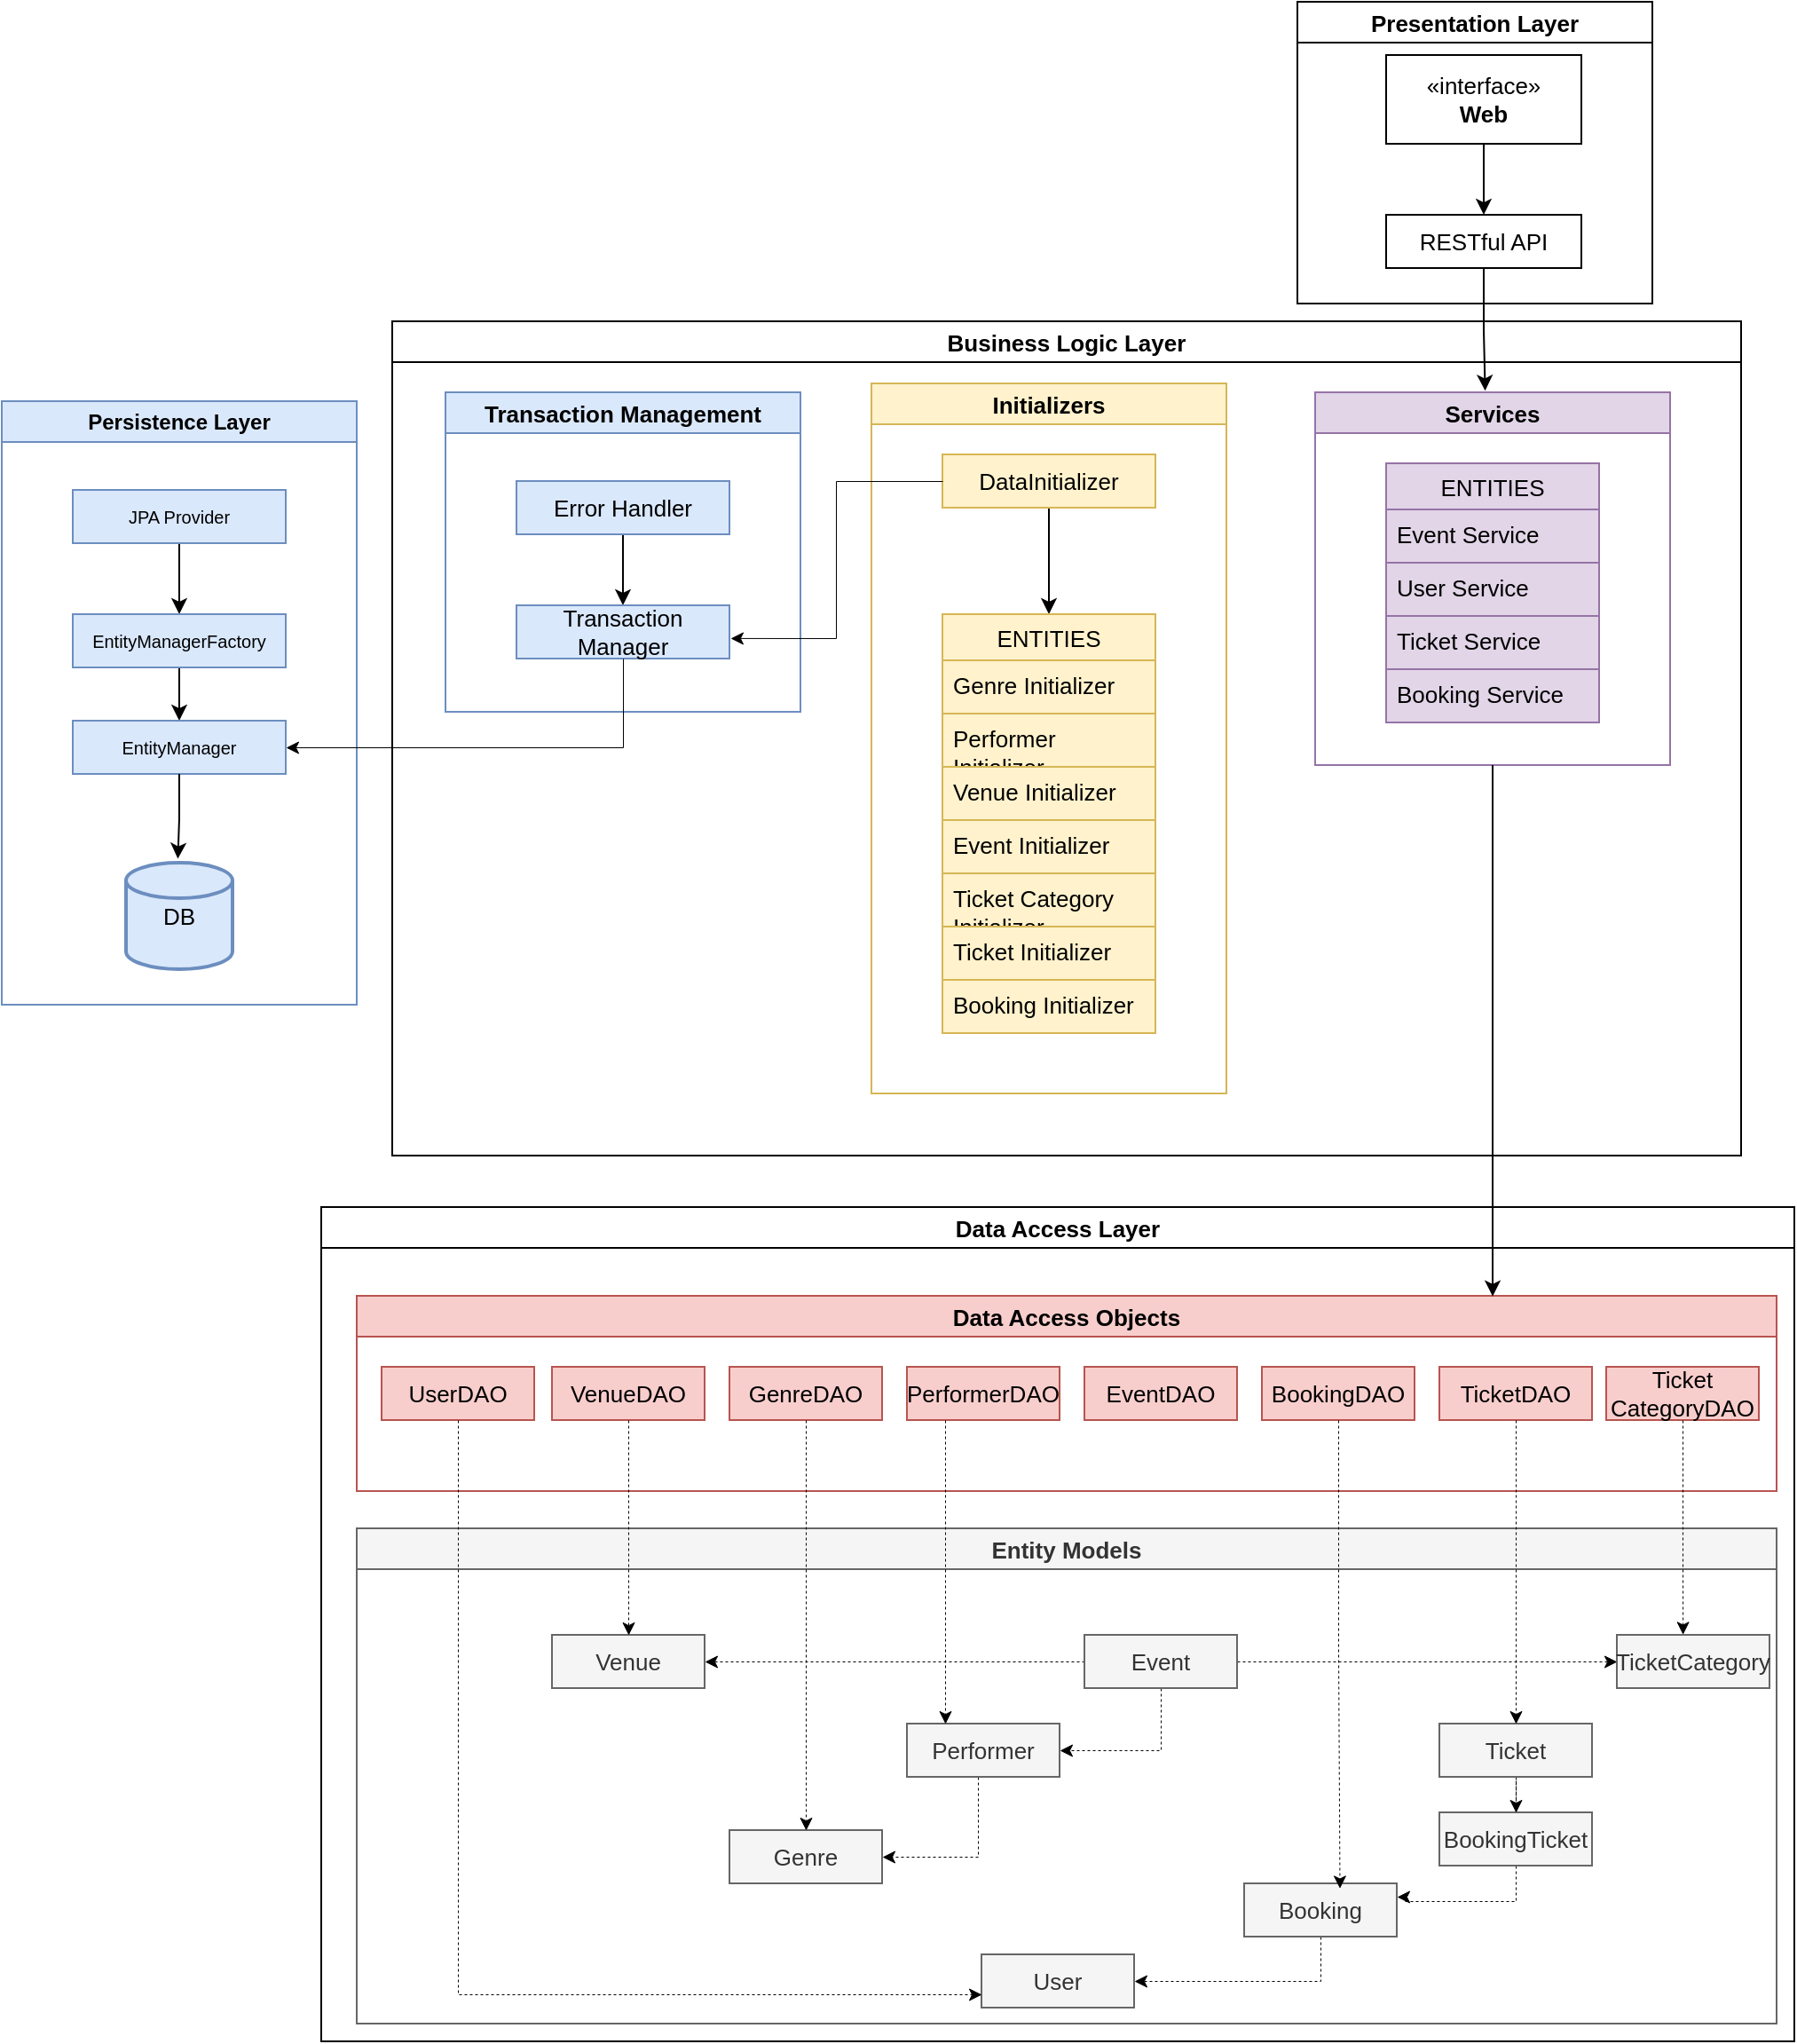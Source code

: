 <mxfile version="24.8.6">
  <diagram name="Page-1" id="KWjliaDX2a0zW5vGGWmH">
    <mxGraphModel dx="1884" dy="938" grid="1" gridSize="10" guides="1" tooltips="1" connect="1" arrows="1" fold="1" page="1" pageScale="1" pageWidth="827" pageHeight="1169" math="0" shadow="0">
      <root>
        <mxCell id="0" />
        <mxCell id="1" parent="0" />
        <mxCell id="pRn54FA1rMRt-XrX93A3-1" value="Presentation Layer" style="swimlane;whiteSpace=wrap;html=1;fontSize=13;" parent="1" vertex="1">
          <mxGeometry x="740" y="20" width="200" height="170" as="geometry" />
        </mxCell>
        <mxCell id="pRn54FA1rMRt-XrX93A3-4" style="edgeStyle=orthogonalEdgeStyle;rounded=0;orthogonalLoop=1;jettySize=auto;html=1;entryX=0.5;entryY=0;entryDx=0;entryDy=0;fontSize=13;" parent="pRn54FA1rMRt-XrX93A3-1" source="pRn54FA1rMRt-XrX93A3-2" target="pRn54FA1rMRt-XrX93A3-3" edge="1">
          <mxGeometry relative="1" as="geometry" />
        </mxCell>
        <mxCell id="pRn54FA1rMRt-XrX93A3-2" value="&lt;font style=&quot;font-size: 13px;&quot;&gt;«interface»&lt;br style=&quot;font-size: 13px;&quot;&gt;&lt;/font&gt;&lt;b style=&quot;font-size: 13px;&quot;&gt;&lt;font style=&quot;font-size: 13px;&quot;&gt;Web&lt;/font&gt;&lt;/b&gt;" style="html=1;whiteSpace=wrap;fontSize=13;" parent="pRn54FA1rMRt-XrX93A3-1" vertex="1">
          <mxGeometry x="50" y="30" width="110" height="50" as="geometry" />
        </mxCell>
        <mxCell id="pRn54FA1rMRt-XrX93A3-3" value="&lt;font style=&quot;font-size: 13px;&quot;&gt;RESTful API&lt;/font&gt;" style="rounded=0;whiteSpace=wrap;html=1;fontSize=13;" parent="pRn54FA1rMRt-XrX93A3-1" vertex="1">
          <mxGeometry x="50" y="120" width="110" height="30" as="geometry" />
        </mxCell>
        <mxCell id="pRn54FA1rMRt-XrX93A3-5" value="Persistence Layer" style="swimlane;whiteSpace=wrap;html=1;fillColor=#dae8fc;strokeColor=#6c8ebf;" parent="1" vertex="1">
          <mxGeometry x="10" y="245" width="200" height="340" as="geometry" />
        </mxCell>
        <mxCell id="pRn54FA1rMRt-XrX93A3-8" value="" style="edgeStyle=orthogonalEdgeStyle;rounded=0;orthogonalLoop=1;jettySize=auto;html=1;fontSize=13;" parent="pRn54FA1rMRt-XrX93A3-5" source="pRn54FA1rMRt-XrX93A3-6" target="pRn54FA1rMRt-XrX93A3-7" edge="1">
          <mxGeometry relative="1" as="geometry" />
        </mxCell>
        <mxCell id="pRn54FA1rMRt-XrX93A3-6" value="&lt;font size=&quot;1&quot;&gt;JPA Provider&lt;/font&gt;" style="rounded=0;whiteSpace=wrap;html=1;fillColor=#dae8fc;strokeColor=#6c8ebf;" parent="pRn54FA1rMRt-XrX93A3-5" vertex="1">
          <mxGeometry x="40" y="50" width="120" height="30" as="geometry" />
        </mxCell>
        <mxCell id="pRn54FA1rMRt-XrX93A3-10" value="" style="edgeStyle=orthogonalEdgeStyle;rounded=0;orthogonalLoop=1;jettySize=auto;html=1;fontSize=13;" parent="pRn54FA1rMRt-XrX93A3-5" source="pRn54FA1rMRt-XrX93A3-7" target="pRn54FA1rMRt-XrX93A3-9" edge="1">
          <mxGeometry relative="1" as="geometry" />
        </mxCell>
        <mxCell id="pRn54FA1rMRt-XrX93A3-7" value="&lt;font size=&quot;1&quot;&gt;EntityManagerFactory&lt;/font&gt;" style="rounded=0;whiteSpace=wrap;html=1;fillColor=#dae8fc;strokeColor=#6c8ebf;" parent="pRn54FA1rMRt-XrX93A3-5" vertex="1">
          <mxGeometry x="40" y="120" width="120" height="30" as="geometry" />
        </mxCell>
        <mxCell id="pRn54FA1rMRt-XrX93A3-9" value="&lt;font size=&quot;1&quot;&gt;EntityManager&lt;/font&gt;" style="rounded=0;whiteSpace=wrap;html=1;fillColor=#dae8fc;strokeColor=#6c8ebf;" parent="pRn54FA1rMRt-XrX93A3-5" vertex="1">
          <mxGeometry x="40" y="180" width="120" height="30" as="geometry" />
        </mxCell>
        <mxCell id="pRn54FA1rMRt-XrX93A3-11" value="DB" style="strokeWidth=2;html=1;shape=mxgraph.flowchart.database;whiteSpace=wrap;fillColor=#dae8fc;strokeColor=#6c8ebf;fontSize=13;" parent="pRn54FA1rMRt-XrX93A3-5" vertex="1">
          <mxGeometry x="70" y="260" width="60" height="60" as="geometry" />
        </mxCell>
        <mxCell id="pRn54FA1rMRt-XrX93A3-12" style="edgeStyle=orthogonalEdgeStyle;rounded=0;orthogonalLoop=1;jettySize=auto;html=1;entryX=0.487;entryY=-0.037;entryDx=0;entryDy=0;entryPerimeter=0;fontSize=13;" parent="pRn54FA1rMRt-XrX93A3-5" source="pRn54FA1rMRt-XrX93A3-9" target="pRn54FA1rMRt-XrX93A3-11" edge="1">
          <mxGeometry relative="1" as="geometry" />
        </mxCell>
        <mxCell id="1LBBDcHjwE87D0FYHHia-13" value="Business Logic Layer" style="swimlane;whiteSpace=wrap;html=1;fontSize=13;" parent="1" vertex="1">
          <mxGeometry x="230" y="200" width="760" height="470" as="geometry" />
        </mxCell>
        <mxCell id="1LBBDcHjwE87D0FYHHia-2" value="Services" style="swimlane;whiteSpace=wrap;html=1;fillColor=#e1d5e7;strokeColor=#9673a6;fontSize=13;" parent="1LBBDcHjwE87D0FYHHia-13" vertex="1">
          <mxGeometry x="520" y="40" width="200" height="210" as="geometry" />
        </mxCell>
        <mxCell id="1LBBDcHjwE87D0FYHHia-5" value="ENTITIES" style="swimlane;fontStyle=0;childLayout=stackLayout;horizontal=1;startSize=26;horizontalStack=0;resizeParent=1;resizeParentMax=0;resizeLast=0;collapsible=1;marginBottom=0;align=center;fontSize=13;fillColor=#e1d5e7;strokeColor=#9673a6;" parent="1LBBDcHjwE87D0FYHHia-2" vertex="1">
          <mxGeometry x="40" y="40" width="120" height="146" as="geometry">
            <mxRectangle x="20" y="80" width="60" height="30" as="alternateBounds" />
          </mxGeometry>
        </mxCell>
        <mxCell id="1LBBDcHjwE87D0FYHHia-9" value="Event Service" style="text;strokeColor=#9673a6;fillColor=#e1d5e7;spacingLeft=4;spacingRight=4;overflow=hidden;rotatable=0;points=[[0,0.5],[1,0.5]];portConstraint=eastwest;fontSize=13;whiteSpace=wrap;html=1;" parent="1LBBDcHjwE87D0FYHHia-5" vertex="1">
          <mxGeometry y="26" width="120" height="30" as="geometry" />
        </mxCell>
        <mxCell id="1LBBDcHjwE87D0FYHHia-10" value="User Service" style="text;strokeColor=#9673a6;fillColor=#e1d5e7;spacingLeft=4;spacingRight=4;overflow=hidden;rotatable=0;points=[[0,0.5],[1,0.5]];portConstraint=eastwest;fontSize=13;whiteSpace=wrap;html=1;" parent="1LBBDcHjwE87D0FYHHia-5" vertex="1">
          <mxGeometry y="56" width="120" height="30" as="geometry" />
        </mxCell>
        <mxCell id="1LBBDcHjwE87D0FYHHia-11" value="Ticket Service" style="text;strokeColor=#9673a6;fillColor=#e1d5e7;spacingLeft=4;spacingRight=4;overflow=hidden;rotatable=0;points=[[0,0.5],[1,0.5]];portConstraint=eastwest;fontSize=13;whiteSpace=wrap;html=1;" parent="1LBBDcHjwE87D0FYHHia-5" vertex="1">
          <mxGeometry y="86" width="120" height="30" as="geometry" />
        </mxCell>
        <mxCell id="1LBBDcHjwE87D0FYHHia-12" value="Booking Service" style="text;strokeColor=#9673a6;fillColor=#e1d5e7;spacingLeft=4;spacingRight=4;overflow=hidden;rotatable=0;points=[[0,0.5],[1,0.5]];portConstraint=eastwest;fontSize=13;whiteSpace=wrap;html=1;" parent="1LBBDcHjwE87D0FYHHia-5" vertex="1">
          <mxGeometry y="116" width="120" height="30" as="geometry" />
        </mxCell>
        <mxCell id="pRn54FA1rMRt-XrX93A3-24" value="Transaction Management" style="swimlane;whiteSpace=wrap;html=1;fillColor=#dae8fc;strokeColor=#6C8EBF;fontSize=13;" parent="1LBBDcHjwE87D0FYHHia-13" vertex="1">
          <mxGeometry x="30" y="40" width="200" height="180" as="geometry" />
        </mxCell>
        <mxCell id="pRn54FA1rMRt-XrX93A3-25" value="" style="edgeStyle=orthogonalEdgeStyle;rounded=0;orthogonalLoop=1;jettySize=auto;html=1;fontSize=13;" parent="pRn54FA1rMRt-XrX93A3-24" source="pRn54FA1rMRt-XrX93A3-26" target="pRn54FA1rMRt-XrX93A3-28" edge="1">
          <mxGeometry relative="1" as="geometry" />
        </mxCell>
        <mxCell id="pRn54FA1rMRt-XrX93A3-26" value="&lt;font style=&quot;font-size: 13px;&quot;&gt;Error Handler&lt;/font&gt;" style="rounded=0;whiteSpace=wrap;html=1;fillColor=#dae8fc;strokeColor=#6C8EBF;fontSize=13;" parent="pRn54FA1rMRt-XrX93A3-24" vertex="1">
          <mxGeometry x="40" y="50" width="120" height="30" as="geometry" />
        </mxCell>
        <mxCell id="pRn54FA1rMRt-XrX93A3-28" value="&lt;font style=&quot;font-size: 13px;&quot;&gt;Transaction Manager&lt;/font&gt;" style="rounded=0;whiteSpace=wrap;html=1;fillColor=#dae8fc;strokeColor=#6c8ebf;fontSize=13;" parent="pRn54FA1rMRt-XrX93A3-24" vertex="1">
          <mxGeometry x="40" y="120" width="120" height="30" as="geometry" />
        </mxCell>
        <mxCell id="pRn54FA1rMRt-XrX93A3-13" value="Initializers" style="swimlane;whiteSpace=wrap;html=1;fillColor=#fff2cc;strokeColor=#d6b656;fontSize=13;" parent="1LBBDcHjwE87D0FYHHia-13" vertex="1">
          <mxGeometry x="270" y="35" width="200" height="400" as="geometry" />
        </mxCell>
        <mxCell id="pRn54FA1rMRt-XrX93A3-23" style="edgeStyle=orthogonalEdgeStyle;rounded=0;orthogonalLoop=1;jettySize=auto;html=1;entryX=0.5;entryY=0;entryDx=0;entryDy=0;fontSize=13;" parent="pRn54FA1rMRt-XrX93A3-13" source="pRn54FA1rMRt-XrX93A3-14" target="pRn54FA1rMRt-XrX93A3-15" edge="1">
          <mxGeometry relative="1" as="geometry" />
        </mxCell>
        <mxCell id="pRn54FA1rMRt-XrX93A3-14" value="&lt;font style=&quot;font-size: 13px;&quot;&gt;DataInitializer&lt;/font&gt;" style="rounded=0;whiteSpace=wrap;html=1;fillColor=#fff2cc;strokeColor=#d6b656;fontSize=13;" parent="pRn54FA1rMRt-XrX93A3-13" vertex="1">
          <mxGeometry x="40" y="40" width="120" height="30" as="geometry" />
        </mxCell>
        <mxCell id="pRn54FA1rMRt-XrX93A3-15" value="ENTITIES" style="swimlane;fontStyle=0;childLayout=stackLayout;horizontal=1;startSize=26;horizontalStack=0;resizeParent=1;resizeParentMax=0;resizeLast=0;collapsible=1;marginBottom=0;align=center;fontSize=13;fillColor=#fff2cc;strokeColor=#d6b656;" parent="pRn54FA1rMRt-XrX93A3-13" vertex="1">
          <mxGeometry x="40" y="130" width="120" height="236" as="geometry">
            <mxRectangle x="20" y="80" width="60" height="30" as="alternateBounds" />
          </mxGeometry>
        </mxCell>
        <mxCell id="pRn54FA1rMRt-XrX93A3-16" value="Genre Initializer" style="text;strokeColor=#d6b656;fillColor=#fff2cc;spacingLeft=4;spacingRight=4;overflow=hidden;rotatable=0;points=[[0,0.5],[1,0.5]];portConstraint=eastwest;fontSize=13;whiteSpace=wrap;html=1;" parent="pRn54FA1rMRt-XrX93A3-15" vertex="1">
          <mxGeometry y="26" width="120" height="30" as="geometry" />
        </mxCell>
        <mxCell id="pRn54FA1rMRt-XrX93A3-17" value="Performer Initializer" style="text;strokeColor=#d6b656;fillColor=#fff2cc;spacingLeft=4;spacingRight=4;overflow=hidden;rotatable=0;points=[[0,0.5],[1,0.5]];portConstraint=eastwest;fontSize=13;whiteSpace=wrap;html=1;" parent="pRn54FA1rMRt-XrX93A3-15" vertex="1">
          <mxGeometry y="56" width="120" height="30" as="geometry" />
        </mxCell>
        <mxCell id="pRn54FA1rMRt-XrX93A3-18" value="Venue Initializer" style="text;strokeColor=#d6b656;fillColor=#fff2cc;spacingLeft=4;spacingRight=4;overflow=hidden;rotatable=0;points=[[0,0.5],[1,0.5]];portConstraint=eastwest;fontSize=13;whiteSpace=wrap;html=1;" parent="pRn54FA1rMRt-XrX93A3-15" vertex="1">
          <mxGeometry y="86" width="120" height="30" as="geometry" />
        </mxCell>
        <mxCell id="pRn54FA1rMRt-XrX93A3-22" value="Event Initializer" style="text;strokeColor=#d6b656;fillColor=#fff2cc;spacingLeft=4;spacingRight=4;overflow=hidden;rotatable=0;points=[[0,0.5],[1,0.5]];portConstraint=eastwest;fontSize=13;whiteSpace=wrap;html=1;" parent="pRn54FA1rMRt-XrX93A3-15" vertex="1">
          <mxGeometry y="116" width="120" height="30" as="geometry" />
        </mxCell>
        <mxCell id="pRn54FA1rMRt-XrX93A3-21" value="Ticket Category Initializer" style="text;strokeColor=#d6b656;fillColor=#fff2cc;spacingLeft=4;spacingRight=4;overflow=hidden;rotatable=0;points=[[0,0.5],[1,0.5]];portConstraint=eastwest;fontSize=13;whiteSpace=wrap;html=1;" parent="pRn54FA1rMRt-XrX93A3-15" vertex="1">
          <mxGeometry y="146" width="120" height="30" as="geometry" />
        </mxCell>
        <mxCell id="pRn54FA1rMRt-XrX93A3-20" value="Ticket Initializer" style="text;strokeColor=#d6b656;fillColor=#fff2cc;spacingLeft=4;spacingRight=4;overflow=hidden;rotatable=0;points=[[0,0.5],[1,0.5]];portConstraint=eastwest;fontSize=13;whiteSpace=wrap;html=1;" parent="pRn54FA1rMRt-XrX93A3-15" vertex="1">
          <mxGeometry y="176" width="120" height="30" as="geometry" />
        </mxCell>
        <mxCell id="pRn54FA1rMRt-XrX93A3-19" value="Booking Initializer" style="text;strokeColor=#d6b656;fillColor=#fff2cc;spacingLeft=4;spacingRight=4;overflow=hidden;rotatable=0;points=[[0,0.5],[1,0.5]];portConstraint=eastwest;fontSize=13;whiteSpace=wrap;html=1;" parent="pRn54FA1rMRt-XrX93A3-15" vertex="1">
          <mxGeometry y="206" width="120" height="30" as="geometry" />
        </mxCell>
        <mxCell id="e6dd-Gf9sKONnrLcu6J4-1" style="edgeStyle=orthogonalEdgeStyle;rounded=0;orthogonalLoop=1;jettySize=auto;html=1;entryX=1.004;entryY=0.615;entryDx=0;entryDy=0;entryPerimeter=0;strokeWidth=0.5;fontSize=13;" parent="1LBBDcHjwE87D0FYHHia-13" source="pRn54FA1rMRt-XrX93A3-14" target="pRn54FA1rMRt-XrX93A3-28" edge="1">
          <mxGeometry relative="1" as="geometry">
            <Array as="points">
              <mxPoint x="250" y="90" />
              <mxPoint x="250" y="179" />
            </Array>
          </mxGeometry>
        </mxCell>
        <mxCell id="1LBBDcHjwE87D0FYHHia-15" style="edgeStyle=orthogonalEdgeStyle;rounded=0;orthogonalLoop=1;jettySize=auto;html=1;entryX=0.479;entryY=-0.004;entryDx=0;entryDy=0;entryPerimeter=0;fontSize=13;" parent="1" source="pRn54FA1rMRt-XrX93A3-3" target="1LBBDcHjwE87D0FYHHia-2" edge="1">
          <mxGeometry relative="1" as="geometry" />
        </mxCell>
        <mxCell id="1LBBDcHjwE87D0FYHHia-16" value="Data Access Layer" style="swimlane;whiteSpace=wrap;html=1;fontSize=13;" parent="1" vertex="1">
          <mxGeometry x="190" y="699" width="830" height="470" as="geometry" />
        </mxCell>
        <mxCell id="1LBBDcHjwE87D0FYHHia-38" value="Data Access Objects" style="swimlane;whiteSpace=wrap;html=1;fillColor=#f8cecc;strokeColor=#b85450;fontSize=13;" parent="1LBBDcHjwE87D0FYHHia-16" vertex="1">
          <mxGeometry x="20" y="50" width="800" height="110" as="geometry" />
        </mxCell>
        <mxCell id="1LBBDcHjwE87D0FYHHia-39" value="&lt;font style=&quot;font-size: 13px;&quot;&gt;UserDAO&lt;/font&gt;" style="rounded=0;whiteSpace=wrap;html=1;fillColor=#f8cecc;strokeColor=#b85450;fontSize=13;" parent="1LBBDcHjwE87D0FYHHia-38" vertex="1">
          <mxGeometry x="14" y="40" width="86" height="30" as="geometry" />
        </mxCell>
        <mxCell id="1LBBDcHjwE87D0FYHHia-43" value="&lt;font style=&quot;font-size: 13px;&quot;&gt;VenueDAO&lt;/font&gt;" style="rounded=0;whiteSpace=wrap;html=1;fillColor=#f8cecc;strokeColor=#b85450;fontSize=13;" parent="1LBBDcHjwE87D0FYHHia-38" vertex="1">
          <mxGeometry x="110" y="40" width="86" height="30" as="geometry" />
        </mxCell>
        <mxCell id="1LBBDcHjwE87D0FYHHia-44" value="&lt;font style=&quot;font-size: 13px;&quot;&gt;GenreDAO&lt;/font&gt;" style="rounded=0;whiteSpace=wrap;html=1;fillColor=#f8cecc;strokeColor=#b85450;fontSize=13;" parent="1LBBDcHjwE87D0FYHHia-38" vertex="1">
          <mxGeometry x="210" y="40" width="86" height="30" as="geometry" />
        </mxCell>
        <mxCell id="1LBBDcHjwE87D0FYHHia-45" value="&lt;font style=&quot;font-size: 13px;&quot;&gt;PerformerDAO&lt;/font&gt;" style="rounded=0;whiteSpace=wrap;html=1;fillColor=#f8cecc;strokeColor=#b85450;fontSize=13;" parent="1LBBDcHjwE87D0FYHHia-38" vertex="1">
          <mxGeometry x="310" y="40" width="86" height="30" as="geometry" />
        </mxCell>
        <mxCell id="1LBBDcHjwE87D0FYHHia-46" value="&lt;font style=&quot;font-size: 13px;&quot;&gt;EventDAO&lt;/font&gt;" style="rounded=0;whiteSpace=wrap;html=1;fillColor=#f8cecc;strokeColor=#b85450;fontSize=13;" parent="1LBBDcHjwE87D0FYHHia-38" vertex="1">
          <mxGeometry x="410" y="40" width="86" height="30" as="geometry" />
        </mxCell>
        <mxCell id="1LBBDcHjwE87D0FYHHia-47" value="&lt;font style=&quot;font-size: 13px;&quot;&gt;BookingDAO&lt;/font&gt;" style="rounded=0;whiteSpace=wrap;html=1;fillColor=#f8cecc;strokeColor=#b85450;fontSize=13;" parent="1LBBDcHjwE87D0FYHHia-38" vertex="1">
          <mxGeometry x="510" y="40" width="86" height="30" as="geometry" />
        </mxCell>
        <mxCell id="1LBBDcHjwE87D0FYHHia-48" value="&lt;font style=&quot;font-size: 13px;&quot;&gt;TicketDAO&lt;/font&gt;" style="rounded=0;whiteSpace=wrap;html=1;fillColor=#f8cecc;strokeColor=#b85450;fontSize=13;" parent="1LBBDcHjwE87D0FYHHia-38" vertex="1">
          <mxGeometry x="610" y="40" width="86" height="30" as="geometry" />
        </mxCell>
        <mxCell id="1LBBDcHjwE87D0FYHHia-49" value="&lt;font style=&quot;font-size: 13px;&quot;&gt;Ticket CategoryDAO&lt;/font&gt;" style="rounded=0;whiteSpace=wrap;html=1;fillColor=#f8cecc;strokeColor=#b85450;fontSize=13;" parent="1LBBDcHjwE87D0FYHHia-38" vertex="1">
          <mxGeometry x="704" y="40" width="86" height="30" as="geometry" />
        </mxCell>
        <mxCell id="1LBBDcHjwE87D0FYHHia-50" value="Entity Models" style="swimlane;whiteSpace=wrap;html=1;fillColor=#f5f5f5;fontColor=#333333;strokeColor=#666666;fontSize=13;" parent="1LBBDcHjwE87D0FYHHia-16" vertex="1">
          <mxGeometry x="20" y="181" width="800" height="279" as="geometry" />
        </mxCell>
        <mxCell id="1LBBDcHjwE87D0FYHHia-51" value="&lt;font style=&quot;font-size: 13px;&quot;&gt;User&lt;/font&gt;" style="rounded=0;whiteSpace=wrap;html=1;fillColor=#f5f5f5;strokeColor=#666666;fontColor=#333333;fontSize=13;" parent="1LBBDcHjwE87D0FYHHia-50" vertex="1">
          <mxGeometry x="352" y="240" width="86" height="30" as="geometry" />
        </mxCell>
        <mxCell id="1LBBDcHjwE87D0FYHHia-64" value="&lt;font style=&quot;font-size: 13px;&quot;&gt;Venue&lt;/font&gt;" style="rounded=0;whiteSpace=wrap;html=1;fillColor=#f5f5f5;strokeColor=#666666;fontColor=#333333;fontSize=13;" parent="1LBBDcHjwE87D0FYHHia-50" vertex="1">
          <mxGeometry x="110" y="60" width="86" height="30" as="geometry" />
        </mxCell>
        <mxCell id="1LBBDcHjwE87D0FYHHia-77" style="edgeStyle=orthogonalEdgeStyle;rounded=0;orthogonalLoop=1;jettySize=auto;html=1;entryX=1;entryY=0.5;entryDx=0;entryDy=0;strokeWidth=0.5;dashed=1;fontSize=13;" parent="1LBBDcHjwE87D0FYHHia-50" source="1LBBDcHjwE87D0FYHHia-65" target="1LBBDcHjwE87D0FYHHia-64" edge="1">
          <mxGeometry relative="1" as="geometry" />
        </mxCell>
        <mxCell id="1LBBDcHjwE87D0FYHHia-78" style="edgeStyle=orthogonalEdgeStyle;rounded=0;orthogonalLoop=1;jettySize=auto;html=1;entryX=1;entryY=0.5;entryDx=0;entryDy=0;strokeWidth=0.5;dashed=1;fontSize=13;" parent="1LBBDcHjwE87D0FYHHia-50" source="1LBBDcHjwE87D0FYHHia-65" target="1LBBDcHjwE87D0FYHHia-66" edge="1">
          <mxGeometry relative="1" as="geometry">
            <Array as="points">
              <mxPoint x="453" y="125" />
            </Array>
          </mxGeometry>
        </mxCell>
        <mxCell id="1LBBDcHjwE87D0FYHHia-85" style="edgeStyle=orthogonalEdgeStyle;rounded=0;orthogonalLoop=1;jettySize=auto;html=1;entryX=0;entryY=0.5;entryDx=0;entryDy=0;dashed=1;strokeWidth=0.5;fontSize=13;" parent="1LBBDcHjwE87D0FYHHia-50" source="1LBBDcHjwE87D0FYHHia-65" target="1LBBDcHjwE87D0FYHHia-71" edge="1">
          <mxGeometry relative="1" as="geometry" />
        </mxCell>
        <mxCell id="1LBBDcHjwE87D0FYHHia-65" value="&lt;font style=&quot;font-size: 13px;&quot;&gt;Event&lt;/font&gt;" style="rounded=0;whiteSpace=wrap;html=1;fillColor=#f5f5f5;strokeColor=#666666;fontColor=#333333;fontSize=13;" parent="1LBBDcHjwE87D0FYHHia-50" vertex="1">
          <mxGeometry x="410" y="60" width="86" height="30" as="geometry" />
        </mxCell>
        <mxCell id="1LBBDcHjwE87D0FYHHia-76" style="edgeStyle=orthogonalEdgeStyle;rounded=0;orthogonalLoop=1;jettySize=auto;html=1;entryX=1;entryY=0.5;entryDx=0;entryDy=0;strokeWidth=0.5;dashed=1;fontSize=13;" parent="1LBBDcHjwE87D0FYHHia-50" source="1LBBDcHjwE87D0FYHHia-66" target="1LBBDcHjwE87D0FYHHia-67" edge="1">
          <mxGeometry relative="1" as="geometry">
            <Array as="points">
              <mxPoint x="350" y="185" />
            </Array>
          </mxGeometry>
        </mxCell>
        <mxCell id="1LBBDcHjwE87D0FYHHia-66" value="&lt;font style=&quot;font-size: 13px;&quot;&gt;Performer&lt;/font&gt;" style="rounded=0;whiteSpace=wrap;html=1;fillColor=#f5f5f5;strokeColor=#666666;fontColor=#333333;fontSize=13;" parent="1LBBDcHjwE87D0FYHHia-50" vertex="1">
          <mxGeometry x="310" y="110" width="86" height="30" as="geometry" />
        </mxCell>
        <mxCell id="1LBBDcHjwE87D0FYHHia-67" value="&lt;font style=&quot;font-size: 13px;&quot;&gt;Genre&lt;/font&gt;" style="rounded=0;whiteSpace=wrap;html=1;fillColor=#f5f5f5;strokeColor=#666666;fontColor=#333333;fontSize=13;" parent="1LBBDcHjwE87D0FYHHia-50" vertex="1">
          <mxGeometry x="210" y="170" width="86" height="30" as="geometry" />
        </mxCell>
        <mxCell id="1LBBDcHjwE87D0FYHHia-80" style="edgeStyle=orthogonalEdgeStyle;rounded=0;orthogonalLoop=1;jettySize=auto;html=1;entryX=1;entryY=0.5;entryDx=0;entryDy=0;strokeWidth=0.5;dashed=1;fontSize=13;" parent="1LBBDcHjwE87D0FYHHia-50" source="1LBBDcHjwE87D0FYHHia-68" target="1LBBDcHjwE87D0FYHHia-51" edge="1">
          <mxGeometry relative="1" as="geometry">
            <Array as="points">
              <mxPoint x="543" y="255" />
            </Array>
          </mxGeometry>
        </mxCell>
        <mxCell id="1LBBDcHjwE87D0FYHHia-68" value="&lt;font style=&quot;font-size: 13px;&quot;&gt;Booking&lt;/font&gt;" style="rounded=0;whiteSpace=wrap;html=1;fillColor=#f5f5f5;strokeColor=#666666;fontColor=#333333;fontSize=13;" parent="1LBBDcHjwE87D0FYHHia-50" vertex="1">
          <mxGeometry x="500" y="200" width="86" height="30" as="geometry" />
        </mxCell>
        <mxCell id="1LBBDcHjwE87D0FYHHia-82" style="edgeStyle=orthogonalEdgeStyle;rounded=0;orthogonalLoop=1;jettySize=auto;html=1;endArrow=classic;endFill=1;dashed=1;strokeWidth=0.5;entryX=1;entryY=0.25;entryDx=0;entryDy=0;fontSize=13;" parent="1LBBDcHjwE87D0FYHHia-50" source="1LBBDcHjwE87D0FYHHia-69" target="1LBBDcHjwE87D0FYHHia-68" edge="1">
          <mxGeometry relative="1" as="geometry">
            <mxPoint x="550" y="175" as="targetPoint" />
            <Array as="points">
              <mxPoint x="653" y="210" />
              <mxPoint x="590" y="210" />
              <mxPoint x="590" y="207" />
            </Array>
          </mxGeometry>
        </mxCell>
        <mxCell id="1LBBDcHjwE87D0FYHHia-69" value="&lt;font style=&quot;font-size: 13px;&quot;&gt;BookingTicket&lt;/font&gt;" style="rounded=0;whiteSpace=wrap;html=1;fillColor=#f5f5f5;strokeColor=#666666;fontColor=#333333;fontSize=13;" parent="1LBBDcHjwE87D0FYHHia-50" vertex="1">
          <mxGeometry x="610" y="160" width="86" height="30" as="geometry" />
        </mxCell>
        <mxCell id="1LBBDcHjwE87D0FYHHia-84" value="" style="edgeStyle=orthogonalEdgeStyle;rounded=0;orthogonalLoop=1;jettySize=auto;html=1;strokeWidth=0.5;dashed=1;fontSize=13;" parent="1LBBDcHjwE87D0FYHHia-50" source="1LBBDcHjwE87D0FYHHia-70" target="1LBBDcHjwE87D0FYHHia-69" edge="1">
          <mxGeometry relative="1" as="geometry" />
        </mxCell>
        <mxCell id="1LBBDcHjwE87D0FYHHia-70" value="&lt;span style=&quot;font-size: 13px;&quot;&gt;Ticket&lt;/span&gt;" style="rounded=0;whiteSpace=wrap;html=1;fillColor=#f5f5f5;strokeColor=#666666;fontColor=#333333;fontSize=13;" parent="1LBBDcHjwE87D0FYHHia-50" vertex="1">
          <mxGeometry x="610" y="110" width="86" height="30" as="geometry" />
        </mxCell>
        <mxCell id="1LBBDcHjwE87D0FYHHia-71" value="&lt;span style=&quot;font-size: 13px;&quot;&gt;TicketCategory&lt;/span&gt;" style="rounded=0;whiteSpace=wrap;html=1;fillColor=#f5f5f5;strokeColor=#666666;fontColor=#333333;fontSize=13;" parent="1LBBDcHjwE87D0FYHHia-50" vertex="1">
          <mxGeometry x="710" y="60" width="86" height="30" as="geometry" />
        </mxCell>
        <mxCell id="1LBBDcHjwE87D0FYHHia-72" style="edgeStyle=orthogonalEdgeStyle;rounded=0;orthogonalLoop=1;jettySize=auto;html=1;entryX=0;entryY=0.75;entryDx=0;entryDy=0;strokeWidth=0.5;dashed=1;fontSize=13;" parent="1LBBDcHjwE87D0FYHHia-16" source="1LBBDcHjwE87D0FYHHia-39" target="1LBBDcHjwE87D0FYHHia-51" edge="1">
          <mxGeometry relative="1" as="geometry">
            <Array as="points">
              <mxPoint x="77" y="443" />
            </Array>
          </mxGeometry>
        </mxCell>
        <mxCell id="1LBBDcHjwE87D0FYHHia-73" style="edgeStyle=orthogonalEdgeStyle;rounded=0;orthogonalLoop=1;jettySize=auto;html=1;entryX=0.5;entryY=0;entryDx=0;entryDy=0;strokeWidth=0.5;dashed=1;fontSize=13;" parent="1LBBDcHjwE87D0FYHHia-16" source="1LBBDcHjwE87D0FYHHia-43" target="1LBBDcHjwE87D0FYHHia-64" edge="1">
          <mxGeometry relative="1" as="geometry" />
        </mxCell>
        <mxCell id="1LBBDcHjwE87D0FYHHia-74" style="edgeStyle=orthogonalEdgeStyle;rounded=0;orthogonalLoop=1;jettySize=auto;html=1;entryX=0.5;entryY=0;entryDx=0;entryDy=0;strokeWidth=0.5;dashed=1;fontSize=13;" parent="1LBBDcHjwE87D0FYHHia-16" source="1LBBDcHjwE87D0FYHHia-44" target="1LBBDcHjwE87D0FYHHia-67" edge="1">
          <mxGeometry relative="1" as="geometry" />
        </mxCell>
        <mxCell id="1LBBDcHjwE87D0FYHHia-75" style="edgeStyle=orthogonalEdgeStyle;rounded=0;orthogonalLoop=1;jettySize=auto;html=1;entryX=0.25;entryY=0;entryDx=0;entryDy=0;strokeWidth=0.5;dashed=1;fontSize=13;" parent="1LBBDcHjwE87D0FYHHia-16" source="1LBBDcHjwE87D0FYHHia-45" target="1LBBDcHjwE87D0FYHHia-66" edge="1">
          <mxGeometry relative="1" as="geometry">
            <Array as="points">
              <mxPoint x="352" y="206" />
            </Array>
          </mxGeometry>
        </mxCell>
        <mxCell id="1LBBDcHjwE87D0FYHHia-79" style="edgeStyle=orthogonalEdgeStyle;rounded=0;orthogonalLoop=1;jettySize=auto;html=1;entryX=0.625;entryY=0.09;entryDx=0;entryDy=0;entryPerimeter=0;strokeWidth=0.5;dashed=1;fontSize=13;" parent="1LBBDcHjwE87D0FYHHia-16" source="1LBBDcHjwE87D0FYHHia-47" target="1LBBDcHjwE87D0FYHHia-68" edge="1">
          <mxGeometry relative="1" as="geometry" />
        </mxCell>
        <mxCell id="1LBBDcHjwE87D0FYHHia-83" style="edgeStyle=orthogonalEdgeStyle;rounded=0;orthogonalLoop=1;jettySize=auto;html=1;entryX=0.5;entryY=0;entryDx=0;entryDy=0;strokeWidth=0.5;dashed=1;fontSize=13;" parent="1LBBDcHjwE87D0FYHHia-16" source="1LBBDcHjwE87D0FYHHia-48" target="1LBBDcHjwE87D0FYHHia-70" edge="1">
          <mxGeometry relative="1" as="geometry" />
        </mxCell>
        <mxCell id="1LBBDcHjwE87D0FYHHia-86" style="edgeStyle=orthogonalEdgeStyle;rounded=0;orthogonalLoop=1;jettySize=auto;html=1;entryX=0.431;entryY=-0.011;entryDx=0;entryDy=0;entryPerimeter=0;strokeWidth=0.5;dashed=1;fontSize=13;" parent="1LBBDcHjwE87D0FYHHia-16" source="1LBBDcHjwE87D0FYHHia-49" target="1LBBDcHjwE87D0FYHHia-71" edge="1">
          <mxGeometry relative="1" as="geometry" />
        </mxCell>
        <mxCell id="1LBBDcHjwE87D0FYHHia-87" style="edgeStyle=orthogonalEdgeStyle;rounded=0;orthogonalLoop=1;jettySize=auto;html=1;entryX=0.8;entryY=0.003;entryDx=0;entryDy=0;entryPerimeter=0;fontSize=13;" parent="1" source="1LBBDcHjwE87D0FYHHia-2" target="1LBBDcHjwE87D0FYHHia-38" edge="1">
          <mxGeometry relative="1" as="geometry" />
        </mxCell>
        <mxCell id="e6dd-Gf9sKONnrLcu6J4-2" style="edgeStyle=orthogonalEdgeStyle;rounded=0;orthogonalLoop=1;jettySize=auto;html=1;entryX=1;entryY=0.5;entryDx=0;entryDy=0;strokeWidth=0.5;fontSize=13;" parent="1" source="pRn54FA1rMRt-XrX93A3-28" target="pRn54FA1rMRt-XrX93A3-9" edge="1">
          <mxGeometry relative="1" as="geometry">
            <Array as="points">
              <mxPoint x="360" y="440" />
            </Array>
          </mxGeometry>
        </mxCell>
      </root>
    </mxGraphModel>
  </diagram>
</mxfile>
